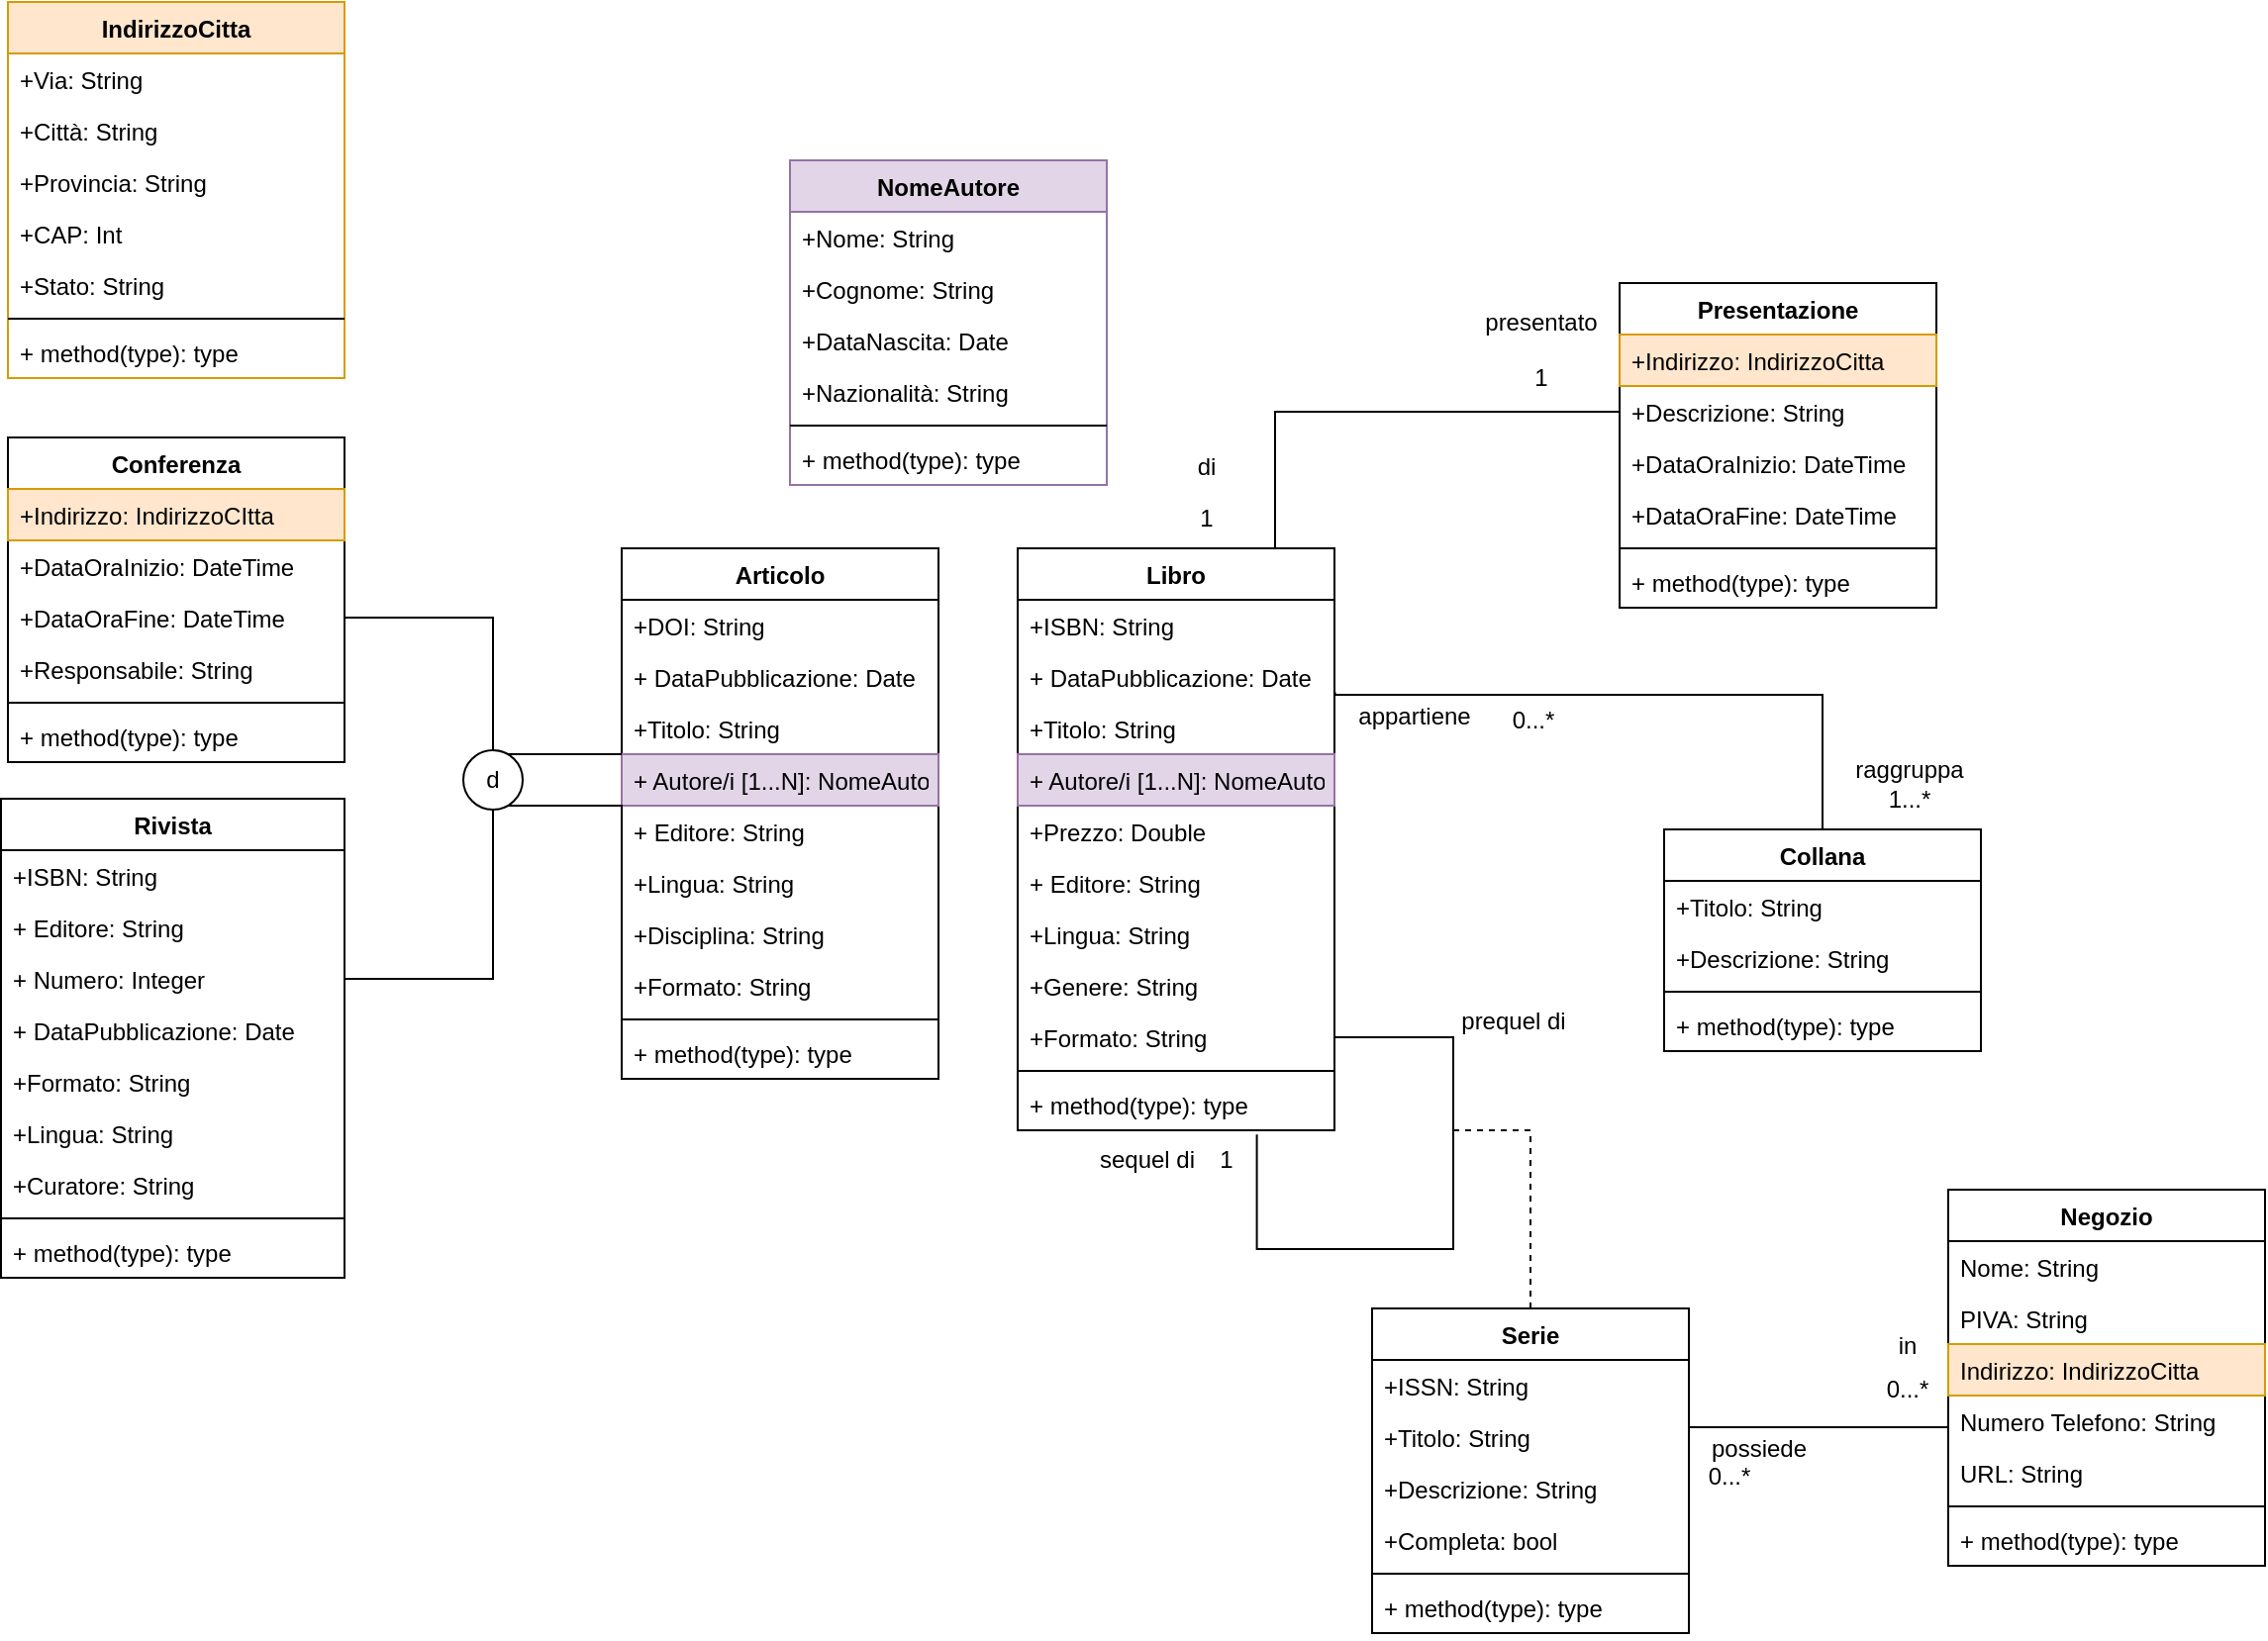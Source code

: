 <mxfile version="20.6.0" type="device"><diagram id="C5RBs43oDa-KdzZeNtuy" name="Page-1"><mxGraphModel dx="1329" dy="720" grid="1" gridSize="10" guides="1" tooltips="1" connect="1" arrows="1" fold="1" page="1" pageScale="1" pageWidth="1169" pageHeight="827" math="0" shadow="0"><root><mxCell id="WIyWlLk6GJQsqaUBKTNV-0"/><mxCell id="WIyWlLk6GJQsqaUBKTNV-1" parent="WIyWlLk6GJQsqaUBKTNV-0"/><mxCell id="WcR5-kNmrimtZlQQS8Ja-27" style="edgeStyle=orthogonalEdgeStyle;rounded=0;orthogonalLoop=1;jettySize=auto;html=1;entryX=0;entryY=0.5;entryDx=0;entryDy=0;endArrow=none;endFill=0;" edge="1" parent="WIyWlLk6GJQsqaUBKTNV-1" source="GNmW5u2Wgy6N8lQyYWQ4-25" target="WcR5-kNmrimtZlQQS8Ja-22"><mxGeometry relative="1" as="geometry"><Array as="points"><mxPoint x="670" y="227"/></Array></mxGeometry></mxCell><mxCell id="GNmW5u2Wgy6N8lQyYWQ4-25" value="Libro" style="swimlane;fontStyle=1;align=center;verticalAlign=top;childLayout=stackLayout;horizontal=1;startSize=26;horizontalStack=0;resizeParent=1;resizeParentMax=0;resizeLast=0;collapsible=1;marginBottom=0;" parent="WIyWlLk6GJQsqaUBKTNV-1" vertex="1"><mxGeometry x="540" y="296" width="160" height="294" as="geometry"/></mxCell><mxCell id="WcR5-kNmrimtZlQQS8Ja-0" value="+ISBN: String" style="text;strokeColor=none;fillColor=none;align=left;verticalAlign=top;spacingLeft=4;spacingRight=4;overflow=hidden;rotatable=0;points=[[0,0.5],[1,0.5]];portConstraint=eastwest;fontColor=#000000;" vertex="1" parent="GNmW5u2Wgy6N8lQyYWQ4-25"><mxGeometry y="26" width="160" height="26" as="geometry"/></mxCell><mxCell id="WcR5-kNmrimtZlQQS8Ja-7" value="+ DataPubblicazione: Date" style="text;strokeColor=none;fillColor=none;align=left;verticalAlign=top;spacingLeft=4;spacingRight=4;overflow=hidden;rotatable=0;points=[[0,0.5],[1,0.5]];portConstraint=eastwest;" vertex="1" parent="GNmW5u2Wgy6N8lQyYWQ4-25"><mxGeometry y="52" width="160" height="26" as="geometry"/></mxCell><mxCell id="Ptbv4ZjMbwBHRrgFJCBN-5" value="+Titolo: String" style="text;strokeColor=none;fillColor=none;align=left;verticalAlign=top;spacingLeft=4;spacingRight=4;overflow=hidden;rotatable=0;points=[[0,0.5],[1,0.5]];portConstraint=eastwest;fontColor=#000000;" parent="GNmW5u2Wgy6N8lQyYWQ4-25" vertex="1"><mxGeometry y="78" width="160" height="26" as="geometry"/></mxCell><mxCell id="GNmW5u2Wgy6N8lQyYWQ4-7" value="+ Autore/i [1...N]: NomeAutore" style="text;strokeColor=#9673a6;fillColor=#e1d5e7;align=left;verticalAlign=top;spacingLeft=4;spacingRight=4;overflow=hidden;rotatable=0;points=[[0,0.5],[1,0.5]];portConstraint=eastwest;" parent="GNmW5u2Wgy6N8lQyYWQ4-25" vertex="1"><mxGeometry y="104" width="160" height="26" as="geometry"/></mxCell><mxCell id="GNmW5u2Wgy6N8lQyYWQ4-33" value="+Prezzo: Double" style="text;strokeColor=none;fillColor=none;align=left;verticalAlign=top;spacingLeft=4;spacingRight=4;overflow=hidden;rotatable=0;points=[[0,0.5],[1,0.5]];portConstraint=eastwest;fontColor=#000000;" parent="GNmW5u2Wgy6N8lQyYWQ4-25" vertex="1"><mxGeometry y="130" width="160" height="26" as="geometry"/></mxCell><mxCell id="GNmW5u2Wgy6N8lQyYWQ4-8" value="+ Editore: String" style="text;strokeColor=none;fillColor=none;align=left;verticalAlign=top;spacingLeft=4;spacingRight=4;overflow=hidden;rotatable=0;points=[[0,0.5],[1,0.5]];portConstraint=eastwest;" parent="GNmW5u2Wgy6N8lQyYWQ4-25" vertex="1"><mxGeometry y="156" width="160" height="26" as="geometry"/></mxCell><mxCell id="pKesxUHfwZowB-keRL7c-0" value="+Lingua: String" style="text;align=left;verticalAlign=top;spacingLeft=4;spacingRight=4;overflow=hidden;rotatable=0;points=[[0,0.5],[1,0.5]];portConstraint=eastwest;" parent="GNmW5u2Wgy6N8lQyYWQ4-25" vertex="1"><mxGeometry y="182" width="160" height="26" as="geometry"/></mxCell><mxCell id="-DGc6v_UdzE8PLedglcd-32" value="+Genere: String" style="text;align=left;verticalAlign=top;spacingLeft=4;spacingRight=4;overflow=hidden;rotatable=0;points=[[0,0.5],[1,0.5]];portConstraint=eastwest;" parent="GNmW5u2Wgy6N8lQyYWQ4-25" vertex="1"><mxGeometry y="208" width="160" height="26" as="geometry"/></mxCell><mxCell id="pKesxUHfwZowB-keRL7c-44" value="+Formato: String" style="text;align=left;verticalAlign=top;spacingLeft=4;spacingRight=4;overflow=hidden;rotatable=0;points=[[0,0.5],[1,0.5]];portConstraint=eastwest;" parent="GNmW5u2Wgy6N8lQyYWQ4-25" vertex="1"><mxGeometry y="234" width="160" height="26" as="geometry"/></mxCell><mxCell id="GNmW5u2Wgy6N8lQyYWQ4-27" value="" style="line;strokeWidth=1;fillColor=none;align=left;verticalAlign=middle;spacingTop=-1;spacingLeft=3;spacingRight=3;rotatable=0;labelPosition=right;points=[];portConstraint=eastwest;strokeColor=inherit;" parent="GNmW5u2Wgy6N8lQyYWQ4-25" vertex="1"><mxGeometry y="260" width="160" height="8" as="geometry"/></mxCell><mxCell id="GNmW5u2Wgy6N8lQyYWQ4-28" value="+ method(type): type" style="text;strokeColor=none;fillColor=none;align=left;verticalAlign=top;spacingLeft=4;spacingRight=4;overflow=hidden;rotatable=0;points=[[0,0.5],[1,0.5]];portConstraint=eastwest;" parent="GNmW5u2Wgy6N8lQyYWQ4-25" vertex="1"><mxGeometry y="268" width="160" height="26" as="geometry"/></mxCell><mxCell id="WcR5-kNmrimtZlQQS8Ja-18" style="edgeStyle=orthogonalEdgeStyle;rounded=0;orthogonalLoop=1;jettySize=auto;html=1;endArrow=none;endFill=0;entryX=0.755;entryY=1.082;entryDx=0;entryDy=0;entryPerimeter=0;" edge="1" parent="GNmW5u2Wgy6N8lQyYWQ4-25" source="pKesxUHfwZowB-keRL7c-44" target="GNmW5u2Wgy6N8lQyYWQ4-28"><mxGeometry relative="1" as="geometry"><mxPoint x="180" y="354" as="targetPoint"/><Array as="points"><mxPoint x="220" y="247"/><mxPoint x="220" y="354"/><mxPoint x="121" y="354"/></Array></mxGeometry></mxCell><mxCell id="GNmW5u2Wgy6N8lQyYWQ4-29" value="Articolo" style="swimlane;fontStyle=1;align=center;verticalAlign=top;childLayout=stackLayout;horizontal=1;startSize=26;horizontalStack=0;resizeParent=1;resizeParentMax=0;resizeLast=0;collapsible=1;marginBottom=0;" parent="WIyWlLk6GJQsqaUBKTNV-1" vertex="1"><mxGeometry x="340" y="296" width="160" height="268" as="geometry"/></mxCell><mxCell id="GNmW5u2Wgy6N8lQyYWQ4-4" value="+DOI: String" style="text;strokeColor=none;fillColor=none;align=left;verticalAlign=top;spacingLeft=4;spacingRight=4;overflow=hidden;rotatable=0;points=[[0,0.5],[1,0.5]];portConstraint=eastwest;" parent="GNmW5u2Wgy6N8lQyYWQ4-29" vertex="1"><mxGeometry y="26" width="160" height="26" as="geometry"/></mxCell><mxCell id="Ptbv4ZjMbwBHRrgFJCBN-8" value="+ DataPubblicazione: Date" style="text;strokeColor=none;fillColor=none;align=left;verticalAlign=top;spacingLeft=4;spacingRight=4;overflow=hidden;rotatable=0;points=[[0,0.5],[1,0.5]];portConstraint=eastwest;" parent="GNmW5u2Wgy6N8lQyYWQ4-29" vertex="1"><mxGeometry y="52" width="160" height="26" as="geometry"/></mxCell><mxCell id="Ptbv4ZjMbwBHRrgFJCBN-6" value="+Titolo: String" style="text;strokeColor=none;fillColor=none;align=left;verticalAlign=top;spacingLeft=4;spacingRight=4;overflow=hidden;rotatable=0;points=[[0,0.5],[1,0.5]];portConstraint=eastwest;fontColor=#000000;" parent="GNmW5u2Wgy6N8lQyYWQ4-29" vertex="1"><mxGeometry y="78" width="160" height="26" as="geometry"/></mxCell><mxCell id="WcR5-kNmrimtZlQQS8Ja-2" value="+ Autore/i [1...N]: NomeAutore" style="text;strokeColor=#9673a6;fillColor=#e1d5e7;align=left;verticalAlign=top;spacingLeft=4;spacingRight=4;overflow=hidden;rotatable=0;points=[[0,0.5],[1,0.5]];portConstraint=eastwest;" vertex="1" parent="GNmW5u2Wgy6N8lQyYWQ4-29"><mxGeometry y="104" width="160" height="26" as="geometry"/></mxCell><mxCell id="WcR5-kNmrimtZlQQS8Ja-3" value="+ Editore: String" style="text;strokeColor=none;fillColor=none;align=left;verticalAlign=top;spacingLeft=4;spacingRight=4;overflow=hidden;rotatable=0;points=[[0,0.5],[1,0.5]];portConstraint=eastwest;" vertex="1" parent="GNmW5u2Wgy6N8lQyYWQ4-29"><mxGeometry y="130" width="160" height="26" as="geometry"/></mxCell><mxCell id="WcR5-kNmrimtZlQQS8Ja-4" value="+Lingua: String" style="text;align=left;verticalAlign=top;spacingLeft=4;spacingRight=4;overflow=hidden;rotatable=0;points=[[0,0.5],[1,0.5]];portConstraint=eastwest;" vertex="1" parent="GNmW5u2Wgy6N8lQyYWQ4-29"><mxGeometry y="156" width="160" height="26" as="geometry"/></mxCell><mxCell id="GNmW5u2Wgy6N8lQyYWQ4-32" value="+Disciplina: String" style="text;strokeColor=none;fillColor=none;align=left;verticalAlign=top;spacingLeft=4;spacingRight=4;overflow=hidden;rotatable=0;points=[[0,0.5],[1,0.5]];portConstraint=eastwest;" parent="GNmW5u2Wgy6N8lQyYWQ4-29" vertex="1"><mxGeometry y="182" width="160" height="26" as="geometry"/></mxCell><mxCell id="WcR5-kNmrimtZlQQS8Ja-6" value="+Formato: String" style="text;align=left;verticalAlign=top;spacingLeft=4;spacingRight=4;overflow=hidden;rotatable=0;points=[[0,0.5],[1,0.5]];portConstraint=eastwest;" vertex="1" parent="GNmW5u2Wgy6N8lQyYWQ4-29"><mxGeometry y="208" width="160" height="26" as="geometry"/></mxCell><mxCell id="GNmW5u2Wgy6N8lQyYWQ4-31" value="" style="line;strokeWidth=1;fillColor=none;align=left;verticalAlign=middle;spacingTop=-1;spacingLeft=3;spacingRight=3;rotatable=0;labelPosition=right;points=[];portConstraint=eastwest;strokeColor=inherit;" parent="GNmW5u2Wgy6N8lQyYWQ4-29" vertex="1"><mxGeometry y="234" width="160" height="8" as="geometry"/></mxCell><mxCell id="IbKNKW6FfTXGyC9et3PT-154" value="+ method(type): type" style="text;strokeColor=none;fillColor=none;align=left;verticalAlign=top;spacingLeft=4;spacingRight=4;overflow=hidden;rotatable=0;points=[[0,0.5],[1,0.5]];portConstraint=eastwest;fontSize=12;" parent="GNmW5u2Wgy6N8lQyYWQ4-29" vertex="1"><mxGeometry y="242" width="160" height="26" as="geometry"/></mxCell><mxCell id="GNmW5u2Wgy6N8lQyYWQ4-67" value="Conferenza" style="swimlane;fontStyle=1;align=center;verticalAlign=top;childLayout=stackLayout;horizontal=1;startSize=26;horizontalStack=0;resizeParent=1;resizeParentMax=0;resizeLast=0;collapsible=1;marginBottom=0;fontSize=12;fontColor=#000000;" parent="WIyWlLk6GJQsqaUBKTNV-1" vertex="1"><mxGeometry x="30" y="240" width="170" height="164" as="geometry"/></mxCell><mxCell id="GNmW5u2Wgy6N8lQyYWQ4-68" value="+Indirizzo: IndirizzoCItta" style="text;strokeColor=#d79b00;fillColor=#ffe6cc;align=left;verticalAlign=top;spacingLeft=4;spacingRight=4;overflow=hidden;rotatable=0;points=[[0,0.5],[1,0.5]];portConstraint=eastwest;fontSize=12;" parent="GNmW5u2Wgy6N8lQyYWQ4-67" vertex="1"><mxGeometry y="26" width="170" height="26" as="geometry"/></mxCell><mxCell id="GNmW5u2Wgy6N8lQyYWQ4-72" value="+DataOraInizio: DateTime" style="text;strokeColor=none;fillColor=none;align=left;verticalAlign=top;spacingLeft=4;spacingRight=4;overflow=hidden;rotatable=0;points=[[0,0.5],[1,0.5]];portConstraint=eastwest;fontSize=12;fontColor=#000000;" parent="GNmW5u2Wgy6N8lQyYWQ4-67" vertex="1"><mxGeometry y="52" width="170" height="26" as="geometry"/></mxCell><mxCell id="pKesxUHfwZowB-keRL7c-11" value="+DataOraFine: DateTime" style="text;strokeColor=none;fillColor=none;align=left;verticalAlign=top;spacingLeft=4;spacingRight=4;overflow=hidden;rotatable=0;points=[[0,0.5],[1,0.5]];portConstraint=eastwest;fontSize=12;fontColor=#000000;" parent="GNmW5u2Wgy6N8lQyYWQ4-67" vertex="1"><mxGeometry y="78" width="170" height="26" as="geometry"/></mxCell><mxCell id="WcR5-kNmrimtZlQQS8Ja-11" value="+Responsabile: String" style="text;align=left;verticalAlign=top;spacingLeft=4;spacingRight=4;overflow=hidden;rotatable=0;points=[[0,0.5],[1,0.5]];portConstraint=eastwest;" vertex="1" parent="GNmW5u2Wgy6N8lQyYWQ4-67"><mxGeometry y="104" width="170" height="26" as="geometry"/></mxCell><mxCell id="GNmW5u2Wgy6N8lQyYWQ4-69" value="" style="line;strokeWidth=1;fillColor=none;align=left;verticalAlign=middle;spacingTop=-1;spacingLeft=3;spacingRight=3;rotatable=0;labelPosition=right;points=[];portConstraint=eastwest;strokeColor=inherit;fontSize=12;fontColor=#000000;" parent="GNmW5u2Wgy6N8lQyYWQ4-67" vertex="1"><mxGeometry y="130" width="170" height="8" as="geometry"/></mxCell><mxCell id="GNmW5u2Wgy6N8lQyYWQ4-70" value="+ method(type): type" style="text;strokeColor=none;fillColor=none;align=left;verticalAlign=top;spacingLeft=4;spacingRight=4;overflow=hidden;rotatable=0;points=[[0,0.5],[1,0.5]];portConstraint=eastwest;fontSize=12;fontColor=#000000;" parent="GNmW5u2Wgy6N8lQyYWQ4-67" vertex="1"><mxGeometry y="138" width="170" height="26" as="geometry"/></mxCell><mxCell id="-DGc6v_UdzE8PLedglcd-1" value="Negozio" style="swimlane;fontStyle=1;align=center;verticalAlign=top;childLayout=stackLayout;horizontal=1;startSize=26;horizontalStack=0;resizeParent=1;resizeParentMax=0;resizeLast=0;collapsible=1;marginBottom=0;fontColor=#000000;" parent="WIyWlLk6GJQsqaUBKTNV-1" vertex="1"><mxGeometry x="1010" y="620" width="160" height="190" as="geometry"/></mxCell><mxCell id="-DGc6v_UdzE8PLedglcd-5" value="Nome: String" style="text;strokeColor=none;fillColor=none;align=left;verticalAlign=top;spacingLeft=4;spacingRight=4;overflow=hidden;rotatable=0;points=[[0,0.5],[1,0.5]];portConstraint=eastwest;fontColor=#000000;" parent="-DGc6v_UdzE8PLedglcd-1" vertex="1"><mxGeometry y="26" width="160" height="26" as="geometry"/></mxCell><mxCell id="-DGc6v_UdzE8PLedglcd-2" value="PIVA: String" style="text;strokeColor=none;fillColor=none;align=left;verticalAlign=top;spacingLeft=4;spacingRight=4;overflow=hidden;rotatable=0;points=[[0,0.5],[1,0.5]];portConstraint=eastwest;fontColor=#000000;" parent="-DGc6v_UdzE8PLedglcd-1" vertex="1"><mxGeometry y="52" width="160" height="26" as="geometry"/></mxCell><mxCell id="-DGc6v_UdzE8PLedglcd-17" value="Indirizzo: IndirizzoCitta" style="text;strokeColor=#d79b00;fillColor=#ffe6cc;align=left;verticalAlign=top;spacingLeft=4;spacingRight=4;overflow=hidden;rotatable=0;points=[[0,0.5],[1,0.5]];portConstraint=eastwest;" parent="-DGc6v_UdzE8PLedglcd-1" vertex="1"><mxGeometry y="78" width="160" height="26" as="geometry"/></mxCell><mxCell id="-DGc6v_UdzE8PLedglcd-6" value="Numero Telefono: String" style="text;strokeColor=none;fillColor=none;align=left;verticalAlign=top;spacingLeft=4;spacingRight=4;overflow=hidden;rotatable=0;points=[[0,0.5],[1,0.5]];portConstraint=eastwest;fontColor=#000000;" parent="-DGc6v_UdzE8PLedglcd-1" vertex="1"><mxGeometry y="104" width="160" height="26" as="geometry"/></mxCell><mxCell id="IbKNKW6FfTXGyC9et3PT-151" value="URL: String" style="text;align=left;verticalAlign=top;spacingLeft=4;spacingRight=4;overflow=hidden;rotatable=0;points=[[0,0.5],[1,0.5]];portConstraint=eastwest;" parent="-DGc6v_UdzE8PLedglcd-1" vertex="1"><mxGeometry y="130" width="160" height="26" as="geometry"/></mxCell><mxCell id="-DGc6v_UdzE8PLedglcd-3" value="" style="line;strokeWidth=1;fillColor=none;align=left;verticalAlign=middle;spacingTop=-1;spacingLeft=3;spacingRight=3;rotatable=0;labelPosition=right;points=[];portConstraint=eastwest;fontColor=#000000;" parent="-DGc6v_UdzE8PLedglcd-1" vertex="1"><mxGeometry y="156" width="160" height="8" as="geometry"/></mxCell><mxCell id="-DGc6v_UdzE8PLedglcd-4" value="+ method(type): type" style="text;strokeColor=none;fillColor=none;align=left;verticalAlign=top;spacingLeft=4;spacingRight=4;overflow=hidden;rotatable=0;points=[[0,0.5],[1,0.5]];portConstraint=eastwest;fontColor=#000000;" parent="-DGc6v_UdzE8PLedglcd-1" vertex="1"><mxGeometry y="164" width="160" height="26" as="geometry"/></mxCell><mxCell id="IbKNKW6FfTXGyC9et3PT-0" value="NomeAutore" style="swimlane;fontStyle=1;align=center;verticalAlign=top;childLayout=stackLayout;horizontal=1;startSize=26;horizontalStack=0;resizeParent=1;resizeParentMax=0;resizeLast=0;collapsible=1;marginBottom=0;fontSize=12;fillColor=#e1d5e7;strokeColor=#9673a6;" parent="WIyWlLk6GJQsqaUBKTNV-1" vertex="1"><mxGeometry x="425" y="100" width="160" height="164" as="geometry"><mxRectangle x="690" y="110" width="110" height="30" as="alternateBounds"/></mxGeometry></mxCell><mxCell id="IbKNKW6FfTXGyC9et3PT-1" value="+Nome: String" style="text;align=left;verticalAlign=top;spacingLeft=4;spacingRight=4;overflow=hidden;rotatable=0;points=[[0,0.5],[1,0.5]];portConstraint=eastwest;fontSize=12;" parent="IbKNKW6FfTXGyC9et3PT-0" vertex="1"><mxGeometry y="26" width="160" height="26" as="geometry"/></mxCell><mxCell id="IbKNKW6FfTXGyC9et3PT-5" value="+Cognome: String" style="text;align=left;verticalAlign=top;spacingLeft=4;spacingRight=4;overflow=hidden;rotatable=0;points=[[0,0.5],[1,0.5]];portConstraint=eastwest;fontSize=12;" parent="IbKNKW6FfTXGyC9et3PT-0" vertex="1"><mxGeometry y="52" width="160" height="26" as="geometry"/></mxCell><mxCell id="IbKNKW6FfTXGyC9et3PT-8" value="+DataNascita: Date" style="text;align=left;verticalAlign=top;spacingLeft=4;spacingRight=4;overflow=hidden;rotatable=0;points=[[0,0.5],[1,0.5]];portConstraint=eastwest;fontSize=12;" parent="IbKNKW6FfTXGyC9et3PT-0" vertex="1"><mxGeometry y="78" width="160" height="26" as="geometry"/></mxCell><mxCell id="IbKNKW6FfTXGyC9et3PT-7" value="+Nazionalità: String" style="text;align=left;verticalAlign=top;spacingLeft=4;spacingRight=4;overflow=hidden;rotatable=0;points=[[0,0.5],[1,0.5]];portConstraint=eastwest;fontSize=12;" parent="IbKNKW6FfTXGyC9et3PT-0" vertex="1"><mxGeometry y="104" width="160" height="26" as="geometry"/></mxCell><mxCell id="IbKNKW6FfTXGyC9et3PT-2" value="" style="line;strokeWidth=1;align=left;verticalAlign=middle;spacingTop=-1;spacingLeft=3;spacingRight=3;rotatable=0;labelPosition=right;points=[];portConstraint=eastwest;fontSize=12;" parent="IbKNKW6FfTXGyC9et3PT-0" vertex="1"><mxGeometry y="130" width="160" height="8" as="geometry"/></mxCell><mxCell id="IbKNKW6FfTXGyC9et3PT-3" value="+ method(type): type" style="text;align=left;verticalAlign=top;spacingLeft=4;spacingRight=4;overflow=hidden;rotatable=0;points=[[0,0.5],[1,0.5]];portConstraint=eastwest;fontSize=12;" parent="IbKNKW6FfTXGyC9et3PT-0" vertex="1"><mxGeometry y="138" width="160" height="26" as="geometry"/></mxCell><mxCell id="pKesxUHfwZowB-keRL7c-32" style="edgeStyle=orthogonalEdgeStyle;rounded=0;orthogonalLoop=1;jettySize=auto;html=1;endArrow=none;endFill=0;entryX=1.002;entryY=0.798;entryDx=0;entryDy=0;entryPerimeter=0;" parent="WIyWlLk6GJQsqaUBKTNV-1" source="IbKNKW6FfTXGyC9et3PT-116" edge="1" target="WcR5-kNmrimtZlQQS8Ja-7"><mxGeometry relative="1" as="geometry"><mxPoint x="760" y="360" as="targetPoint"/><Array as="points"><mxPoint x="947" y="370"/><mxPoint x="700" y="370"/></Array></mxGeometry></mxCell><mxCell id="Ptbv4ZjMbwBHRrgFJCBN-15" style="edgeStyle=orthogonalEdgeStyle;rounded=0;orthogonalLoop=1;jettySize=auto;html=1;endArrow=none;endFill=0;" parent="WIyWlLk6GJQsqaUBKTNV-1" edge="1" target="-DGc6v_UdzE8PLedglcd-6"><mxGeometry relative="1" as="geometry"><mxPoint x="879" y="740" as="sourcePoint"/><mxPoint x="1109.02" y="730" as="targetPoint"/><Array as="points"><mxPoint x="980" y="740"/><mxPoint x="980" y="740"/></Array></mxGeometry></mxCell><mxCell id="IbKNKW6FfTXGyC9et3PT-116" value="Collana" style="swimlane;fontStyle=1;align=center;verticalAlign=top;childLayout=stackLayout;horizontal=1;startSize=26;horizontalStack=0;resizeParent=1;resizeParentMax=0;resizeLast=0;collapsible=1;marginBottom=0;fontSize=12;" parent="WIyWlLk6GJQsqaUBKTNV-1" vertex="1"><mxGeometry x="866.5" y="438" width="160" height="112" as="geometry"/></mxCell><mxCell id="IbKNKW6FfTXGyC9et3PT-117" value="+Titolo: String" style="text;align=left;verticalAlign=top;spacingLeft=4;spacingRight=4;overflow=hidden;rotatable=0;points=[[0,0.5],[1,0.5]];portConstraint=eastwest;fontSize=12;" parent="IbKNKW6FfTXGyC9et3PT-116" vertex="1"><mxGeometry y="26" width="160" height="26" as="geometry"/></mxCell><mxCell id="Ptbv4ZjMbwBHRrgFJCBN-20" value="+Descrizione: String" style="text;align=left;verticalAlign=top;spacingLeft=4;spacingRight=4;overflow=hidden;rotatable=0;points=[[0,0.5],[1,0.5]];portConstraint=eastwest;fontSize=12;" parent="IbKNKW6FfTXGyC9et3PT-116" vertex="1"><mxGeometry y="52" width="160" height="26" as="geometry"/></mxCell><mxCell id="IbKNKW6FfTXGyC9et3PT-118" value="" style="line;strokeWidth=1;align=left;verticalAlign=middle;spacingTop=-1;spacingLeft=3;spacingRight=3;rotatable=0;labelPosition=right;points=[];portConstraint=eastwest;fontSize=12;" parent="IbKNKW6FfTXGyC9et3PT-116" vertex="1"><mxGeometry y="78" width="160" height="8" as="geometry"/></mxCell><mxCell id="IbKNKW6FfTXGyC9et3PT-119" value="+ method(type): type" style="text;align=left;verticalAlign=top;spacingLeft=4;spacingRight=4;overflow=hidden;rotatable=0;points=[[0,0.5],[1,0.5]];portConstraint=eastwest;fontSize=12;" parent="IbKNKW6FfTXGyC9et3PT-116" vertex="1"><mxGeometry y="86" width="160" height="26" as="geometry"/></mxCell><mxCell id="pKesxUHfwZowB-keRL7c-2" value="IndirizzoCitta" style="swimlane;fontStyle=1;align=center;verticalAlign=top;childLayout=stackLayout;horizontal=1;startSize=26;horizontalStack=0;resizeParent=1;resizeParentMax=0;resizeLast=0;collapsible=1;marginBottom=0;fontSize=12;fillColor=#ffe6cc;strokeColor=#d79b00;" parent="WIyWlLk6GJQsqaUBKTNV-1" vertex="1"><mxGeometry x="30" y="20" width="170" height="190" as="geometry"><mxRectangle x="690" y="110" width="110" height="30" as="alternateBounds"/></mxGeometry></mxCell><mxCell id="pKesxUHfwZowB-keRL7c-3" value="+Via: String" style="text;align=left;verticalAlign=top;spacingLeft=4;spacingRight=4;overflow=hidden;rotatable=0;points=[[0,0.5],[1,0.5]];portConstraint=eastwest;fontSize=12;" parent="pKesxUHfwZowB-keRL7c-2" vertex="1"><mxGeometry y="26" width="170" height="26" as="geometry"/></mxCell><mxCell id="pKesxUHfwZowB-keRL7c-4" value="+Città: String" style="text;align=left;verticalAlign=top;spacingLeft=4;spacingRight=4;overflow=hidden;rotatable=0;points=[[0,0.5],[1,0.5]];portConstraint=eastwest;fontSize=12;" parent="pKesxUHfwZowB-keRL7c-2" vertex="1"><mxGeometry y="52" width="170" height="26" as="geometry"/></mxCell><mxCell id="pKesxUHfwZowB-keRL7c-9" value="+Provincia: String" style="text;align=left;verticalAlign=top;spacingLeft=4;spacingRight=4;overflow=hidden;rotatable=0;points=[[0,0.5],[1,0.5]];portConstraint=eastwest;fontSize=12;" parent="pKesxUHfwZowB-keRL7c-2" vertex="1"><mxGeometry y="78" width="170" height="26" as="geometry"/></mxCell><mxCell id="pKesxUHfwZowB-keRL7c-5" value="+CAP: Int" style="text;align=left;verticalAlign=top;spacingLeft=4;spacingRight=4;overflow=hidden;rotatable=0;points=[[0,0.5],[1,0.5]];portConstraint=eastwest;fontSize=12;" parent="pKesxUHfwZowB-keRL7c-2" vertex="1"><mxGeometry y="104" width="170" height="26" as="geometry"/></mxCell><mxCell id="pKesxUHfwZowB-keRL7c-6" value="+Stato: String" style="text;align=left;verticalAlign=top;spacingLeft=4;spacingRight=4;overflow=hidden;rotatable=0;points=[[0,0.5],[1,0.5]];portConstraint=eastwest;fontSize=12;" parent="pKesxUHfwZowB-keRL7c-2" vertex="1"><mxGeometry y="130" width="170" height="26" as="geometry"/></mxCell><mxCell id="pKesxUHfwZowB-keRL7c-7" value="" style="line;strokeWidth=1;align=left;verticalAlign=middle;spacingTop=-1;spacingLeft=3;spacingRight=3;rotatable=0;labelPosition=right;points=[];portConstraint=eastwest;fontSize=12;" parent="pKesxUHfwZowB-keRL7c-2" vertex="1"><mxGeometry y="156" width="170" height="8" as="geometry"/></mxCell><mxCell id="pKesxUHfwZowB-keRL7c-8" value="+ method(type): type" style="text;align=left;verticalAlign=top;spacingLeft=4;spacingRight=4;overflow=hidden;rotatable=0;points=[[0,0.5],[1,0.5]];portConstraint=eastwest;fontSize=12;" parent="pKesxUHfwZowB-keRL7c-2" vertex="1"><mxGeometry y="164" width="170" height="26" as="geometry"/></mxCell><mxCell id="pKesxUHfwZowB-keRL7c-22" value="sequel di" style="text;html=1;align=center;verticalAlign=middle;resizable=0;points=[];autosize=1;strokeColor=none;fillColor=none;" parent="WIyWlLk6GJQsqaUBKTNV-1" vertex="1"><mxGeometry x="570" y="590" width="70" height="30" as="geometry"/></mxCell><mxCell id="pKesxUHfwZowB-keRL7c-23" value="1" style="text;html=1;align=center;verticalAlign=middle;resizable=0;points=[];autosize=1;strokeColor=none;fillColor=none;" parent="WIyWlLk6GJQsqaUBKTNV-1" vertex="1"><mxGeometry x="630" y="590" width="30" height="30" as="geometry"/></mxCell><mxCell id="pKesxUHfwZowB-keRL7c-24" value="prequel di" style="text;html=1;align=center;verticalAlign=middle;resizable=0;points=[];autosize=1;strokeColor=none;fillColor=none;" parent="WIyWlLk6GJQsqaUBKTNV-1" vertex="1"><mxGeometry x="750" y="520" width="80" height="30" as="geometry"/></mxCell><mxCell id="Ptbv4ZjMbwBHRrgFJCBN-1" value="Rivista" style="swimlane;fontStyle=1;align=center;verticalAlign=top;childLayout=stackLayout;horizontal=1;startSize=26;horizontalStack=0;resizeParent=1;resizeParentMax=0;resizeLast=0;collapsible=1;marginBottom=0;" parent="WIyWlLk6GJQsqaUBKTNV-1" vertex="1"><mxGeometry x="26.5" y="422.5" width="173.5" height="242" as="geometry"/></mxCell><mxCell id="Ptbv4ZjMbwBHRrgFJCBN-21" value="+ISBN: String" style="text;strokeColor=none;fillColor=none;align=left;verticalAlign=top;spacingLeft=4;spacingRight=4;overflow=hidden;rotatable=0;points=[[0,0.5],[1,0.5]];portConstraint=eastwest;" parent="Ptbv4ZjMbwBHRrgFJCBN-1" vertex="1"><mxGeometry y="26" width="173.5" height="26" as="geometry"/></mxCell><mxCell id="Ptbv4ZjMbwBHRrgFJCBN-10" value="+ Editore: String" style="text;strokeColor=none;fillColor=none;align=left;verticalAlign=top;spacingLeft=4;spacingRight=4;overflow=hidden;rotatable=0;points=[[0,0.5],[1,0.5]];portConstraint=eastwest;" parent="Ptbv4ZjMbwBHRrgFJCBN-1" vertex="1"><mxGeometry y="52" width="173.5" height="26" as="geometry"/></mxCell><mxCell id="WcR5-kNmrimtZlQQS8Ja-8" value="+ Numero: Integer" style="text;strokeColor=none;fillColor=none;align=left;verticalAlign=top;spacingLeft=4;spacingRight=4;overflow=hidden;rotatable=0;points=[[0,0.5],[1,0.5]];portConstraint=eastwest;" vertex="1" parent="Ptbv4ZjMbwBHRrgFJCBN-1"><mxGeometry y="78" width="173.5" height="26" as="geometry"/></mxCell><mxCell id="WcR5-kNmrimtZlQQS8Ja-9" value="+ DataPubblicazione: Date" style="text;strokeColor=none;fillColor=none;align=left;verticalAlign=top;spacingLeft=4;spacingRight=4;overflow=hidden;rotatable=0;points=[[0,0.5],[1,0.5]];portConstraint=eastwest;" vertex="1" parent="Ptbv4ZjMbwBHRrgFJCBN-1"><mxGeometry y="104" width="173.5" height="26" as="geometry"/></mxCell><mxCell id="Ptbv4ZjMbwBHRrgFJCBN-12" value="+Formato: String" style="text;align=left;verticalAlign=top;spacingLeft=4;spacingRight=4;overflow=hidden;rotatable=0;points=[[0,0.5],[1,0.5]];portConstraint=eastwest;" parent="Ptbv4ZjMbwBHRrgFJCBN-1" vertex="1"><mxGeometry y="130" width="173.5" height="26" as="geometry"/></mxCell><mxCell id="Ptbv4ZjMbwBHRrgFJCBN-11" value="+Lingua: String" style="text;align=left;verticalAlign=top;spacingLeft=4;spacingRight=4;overflow=hidden;rotatable=0;points=[[0,0.5],[1,0.5]];portConstraint=eastwest;" parent="Ptbv4ZjMbwBHRrgFJCBN-1" vertex="1"><mxGeometry y="156" width="173.5" height="26" as="geometry"/></mxCell><mxCell id="WcR5-kNmrimtZlQQS8Ja-10" value="+Curatore: String" style="text;align=left;verticalAlign=top;spacingLeft=4;spacingRight=4;overflow=hidden;rotatable=0;points=[[0,0.5],[1,0.5]];portConstraint=eastwest;" vertex="1" parent="Ptbv4ZjMbwBHRrgFJCBN-1"><mxGeometry y="182" width="173.5" height="26" as="geometry"/></mxCell><mxCell id="Ptbv4ZjMbwBHRrgFJCBN-3" value="" style="line;strokeWidth=1;fillColor=none;align=left;verticalAlign=middle;spacingTop=-1;spacingLeft=3;spacingRight=3;rotatable=0;labelPosition=right;points=[];portConstraint=eastwest;strokeColor=inherit;" parent="Ptbv4ZjMbwBHRrgFJCBN-1" vertex="1"><mxGeometry y="208" width="173.5" height="8" as="geometry"/></mxCell><mxCell id="Ptbv4ZjMbwBHRrgFJCBN-4" value="+ method(type): type" style="text;strokeColor=none;fillColor=none;align=left;verticalAlign=top;spacingLeft=4;spacingRight=4;overflow=hidden;rotatable=0;points=[[0,0.5],[1,0.5]];portConstraint=eastwest;fontSize=12;" parent="Ptbv4ZjMbwBHRrgFJCBN-1" vertex="1"><mxGeometry y="216" width="173.5" height="26" as="geometry"/></mxCell><mxCell id="Ptbv4ZjMbwBHRrgFJCBN-16" value="0...*" style="text;html=1;align=center;verticalAlign=middle;resizable=0;points=[];autosize=1;strokeColor=none;fillColor=none;" parent="WIyWlLk6GJQsqaUBKTNV-1" vertex="1"><mxGeometry x="879" y="750" width="40" height="30" as="geometry"/></mxCell><mxCell id="Ptbv4ZjMbwBHRrgFJCBN-17" value="possiede" style="text;html=1;align=center;verticalAlign=middle;resizable=0;points=[];autosize=1;strokeColor=none;fillColor=none;" parent="WIyWlLk6GJQsqaUBKTNV-1" vertex="1"><mxGeometry x="879" y="736" width="70" height="30" as="geometry"/></mxCell><mxCell id="Ptbv4ZjMbwBHRrgFJCBN-18" value="in" style="text;html=1;align=center;verticalAlign=middle;resizable=0;points=[];autosize=1;strokeColor=none;fillColor=none;" parent="WIyWlLk6GJQsqaUBKTNV-1" vertex="1"><mxGeometry x="974.02" y="684" width="30" height="30" as="geometry"/></mxCell><mxCell id="Ptbv4ZjMbwBHRrgFJCBN-19" value="0...*" style="text;html=1;align=center;verticalAlign=middle;resizable=0;points=[];autosize=1;strokeColor=none;fillColor=none;" parent="WIyWlLk6GJQsqaUBKTNV-1" vertex="1"><mxGeometry x="969.02" y="706" width="40" height="30" as="geometry"/></mxCell><mxCell id="Ptbv4ZjMbwBHRrgFJCBN-28" style="edgeStyle=orthogonalEdgeStyle;rounded=0;orthogonalLoop=1;jettySize=auto;html=1;endArrow=none;endFill=0;dashed=1;" parent="WIyWlLk6GJQsqaUBKTNV-1" source="Ptbv4ZjMbwBHRrgFJCBN-22" edge="1"><mxGeometry relative="1" as="geometry"><mxPoint x="760" y="590" as="targetPoint"/><Array as="points"><mxPoint x="799" y="590"/></Array></mxGeometry></mxCell><mxCell id="Ptbv4ZjMbwBHRrgFJCBN-22" value="Serie" style="swimlane;fontStyle=1;align=center;verticalAlign=top;childLayout=stackLayout;horizontal=1;startSize=26;horizontalStack=0;resizeParent=1;resizeParentMax=0;resizeLast=0;collapsible=1;marginBottom=0;fontSize=12;" parent="WIyWlLk6GJQsqaUBKTNV-1" vertex="1"><mxGeometry x="719" y="680" width="160" height="164" as="geometry"/></mxCell><mxCell id="WcR5-kNmrimtZlQQS8Ja-29" value="+ISSN: String" style="text;align=left;verticalAlign=top;spacingLeft=4;spacingRight=4;overflow=hidden;rotatable=0;points=[[0,0.5],[1,0.5]];portConstraint=eastwest;fontSize=12;" vertex="1" parent="Ptbv4ZjMbwBHRrgFJCBN-22"><mxGeometry y="26" width="160" height="26" as="geometry"/></mxCell><mxCell id="Ptbv4ZjMbwBHRrgFJCBN-23" value="+Titolo: String" style="text;align=left;verticalAlign=top;spacingLeft=4;spacingRight=4;overflow=hidden;rotatable=0;points=[[0,0.5],[1,0.5]];portConstraint=eastwest;fontSize=12;" parent="Ptbv4ZjMbwBHRrgFJCBN-22" vertex="1"><mxGeometry y="52" width="160" height="26" as="geometry"/></mxCell><mxCell id="Ptbv4ZjMbwBHRrgFJCBN-24" value="+Descrizione: String" style="text;align=left;verticalAlign=top;spacingLeft=4;spacingRight=4;overflow=hidden;rotatable=0;points=[[0,0.5],[1,0.5]];portConstraint=eastwest;fontSize=12;" parent="Ptbv4ZjMbwBHRrgFJCBN-22" vertex="1"><mxGeometry y="78" width="160" height="26" as="geometry"/></mxCell><mxCell id="Ptbv4ZjMbwBHRrgFJCBN-25" value="+Completa: bool" style="text;align=left;verticalAlign=top;spacingLeft=4;spacingRight=4;overflow=hidden;rotatable=0;points=[[0,0.5],[1,0.5]];portConstraint=eastwest;fontSize=12;" parent="Ptbv4ZjMbwBHRrgFJCBN-22" vertex="1"><mxGeometry y="104" width="160" height="26" as="geometry"/></mxCell><mxCell id="Ptbv4ZjMbwBHRrgFJCBN-26" value="" style="line;strokeWidth=1;align=left;verticalAlign=middle;spacingTop=-1;spacingLeft=3;spacingRight=3;rotatable=0;labelPosition=right;points=[];portConstraint=eastwest;fontSize=12;" parent="Ptbv4ZjMbwBHRrgFJCBN-22" vertex="1"><mxGeometry y="130" width="160" height="8" as="geometry"/></mxCell><mxCell id="Ptbv4ZjMbwBHRrgFJCBN-27" value="+ method(type): type" style="text;align=left;verticalAlign=top;spacingLeft=4;spacingRight=4;overflow=hidden;rotatable=0;points=[[0,0.5],[1,0.5]];portConstraint=eastwest;fontSize=12;" parent="Ptbv4ZjMbwBHRrgFJCBN-22" vertex="1"><mxGeometry y="138" width="160" height="26" as="geometry"/></mxCell><mxCell id="Ptbv4ZjMbwBHRrgFJCBN-34" value="appartiene" style="text;html=1;align=center;verticalAlign=middle;resizable=0;points=[];autosize=1;strokeColor=none;fillColor=none;" parent="WIyWlLk6GJQsqaUBKTNV-1" vertex="1"><mxGeometry x="700" y="366" width="80" height="30" as="geometry"/></mxCell><mxCell id="Ptbv4ZjMbwBHRrgFJCBN-38" value="0...*" style="text;html=1;align=center;verticalAlign=middle;resizable=0;points=[];autosize=1;strokeColor=none;fillColor=none;" parent="WIyWlLk6GJQsqaUBKTNV-1" vertex="1"><mxGeometry x="780" y="368" width="40" height="30" as="geometry"/></mxCell><mxCell id="Ptbv4ZjMbwBHRrgFJCBN-39" value="raggruppa" style="text;html=1;align=center;verticalAlign=middle;resizable=0;points=[];autosize=1;strokeColor=none;fillColor=none;" parent="WIyWlLk6GJQsqaUBKTNV-1" vertex="1"><mxGeometry x="950.02" y="392.5" width="80" height="30" as="geometry"/></mxCell><mxCell id="Ptbv4ZjMbwBHRrgFJCBN-40" value="1...*" style="text;html=1;align=center;verticalAlign=middle;resizable=0;points=[];autosize=1;strokeColor=none;fillColor=none;" parent="WIyWlLk6GJQsqaUBKTNV-1" vertex="1"><mxGeometry x="970" y="408" width="40" height="30" as="geometry"/></mxCell><mxCell id="WcR5-kNmrimtZlQQS8Ja-13" style="edgeStyle=orthogonalEdgeStyle;rounded=0;orthogonalLoop=1;jettySize=auto;html=1;entryX=1;entryY=0.5;entryDx=0;entryDy=0;endArrow=none;endFill=0;" edge="1" parent="WIyWlLk6GJQsqaUBKTNV-1" source="WcR5-kNmrimtZlQQS8Ja-12" target="pKesxUHfwZowB-keRL7c-11"><mxGeometry relative="1" as="geometry"/></mxCell><mxCell id="WcR5-kNmrimtZlQQS8Ja-17" style="edgeStyle=orthogonalEdgeStyle;rounded=0;orthogonalLoop=1;jettySize=auto;html=1;endArrow=none;endFill=0;" edge="1" parent="WIyWlLk6GJQsqaUBKTNV-1" source="WcR5-kNmrimtZlQQS8Ja-12" target="WcR5-kNmrimtZlQQS8Ja-2"><mxGeometry relative="1" as="geometry"><Array as="points"><mxPoint x="320" y="400"/><mxPoint x="320" y="400"/></Array></mxGeometry></mxCell><mxCell id="WcR5-kNmrimtZlQQS8Ja-12" value="d" style="ellipse;whiteSpace=wrap;html=1;aspect=fixed;" vertex="1" parent="WIyWlLk6GJQsqaUBKTNV-1"><mxGeometry x="260" y="398" width="30" height="30" as="geometry"/></mxCell><mxCell id="WcR5-kNmrimtZlQQS8Ja-16" style="edgeStyle=orthogonalEdgeStyle;rounded=0;orthogonalLoop=1;jettySize=auto;html=1;entryX=0.5;entryY=1;entryDx=0;entryDy=0;endArrow=none;endFill=0;exitX=1;exitY=0.5;exitDx=0;exitDy=0;" edge="1" parent="WIyWlLk6GJQsqaUBKTNV-1" source="WcR5-kNmrimtZlQQS8Ja-8" target="WcR5-kNmrimtZlQQS8Ja-12"><mxGeometry relative="1" as="geometry"><mxPoint x="285" y="414" as="sourcePoint"/><mxPoint x="210" y="341" as="targetPoint"/></mxGeometry></mxCell><mxCell id="WcR5-kNmrimtZlQQS8Ja-20" value="Presentazione" style="swimlane;fontStyle=1;align=center;verticalAlign=top;childLayout=stackLayout;horizontal=1;startSize=26;horizontalStack=0;resizeParent=1;resizeParentMax=0;resizeLast=0;collapsible=1;marginBottom=0;fontSize=12;" vertex="1" parent="WIyWlLk6GJQsqaUBKTNV-1"><mxGeometry x="844.02" y="162" width="160" height="164" as="geometry"/></mxCell><mxCell id="WcR5-kNmrimtZlQQS8Ja-21" value="+Indirizzo: IndirizzoCitta" style="text;align=left;verticalAlign=top;spacingLeft=4;spacingRight=4;overflow=hidden;rotatable=0;points=[[0,0.5],[1,0.5]];portConstraint=eastwest;fontSize=12;fillColor=#ffe6cc;strokeColor=#d79b00;" vertex="1" parent="WcR5-kNmrimtZlQQS8Ja-20"><mxGeometry y="26" width="160" height="26" as="geometry"/></mxCell><mxCell id="WcR5-kNmrimtZlQQS8Ja-22" value="+Descrizione: String" style="text;align=left;verticalAlign=top;spacingLeft=4;spacingRight=4;overflow=hidden;rotatable=0;points=[[0,0.5],[1,0.5]];portConstraint=eastwest;fontSize=12;" vertex="1" parent="WcR5-kNmrimtZlQQS8Ja-20"><mxGeometry y="52" width="160" height="26" as="geometry"/></mxCell><mxCell id="WcR5-kNmrimtZlQQS8Ja-25" value="+DataOraInizio: DateTime" style="text;strokeColor=none;fillColor=none;align=left;verticalAlign=top;spacingLeft=4;spacingRight=4;overflow=hidden;rotatable=0;points=[[0,0.5],[1,0.5]];portConstraint=eastwest;fontSize=12;fontColor=#000000;" vertex="1" parent="WcR5-kNmrimtZlQQS8Ja-20"><mxGeometry y="78" width="160" height="26" as="geometry"/></mxCell><mxCell id="WcR5-kNmrimtZlQQS8Ja-26" value="+DataOraFine: DateTime" style="text;strokeColor=none;fillColor=none;align=left;verticalAlign=top;spacingLeft=4;spacingRight=4;overflow=hidden;rotatable=0;points=[[0,0.5],[1,0.5]];portConstraint=eastwest;fontSize=12;fontColor=#000000;" vertex="1" parent="WcR5-kNmrimtZlQQS8Ja-20"><mxGeometry y="104" width="160" height="26" as="geometry"/></mxCell><mxCell id="WcR5-kNmrimtZlQQS8Ja-23" value="" style="line;strokeWidth=1;align=left;verticalAlign=middle;spacingTop=-1;spacingLeft=3;spacingRight=3;rotatable=0;labelPosition=right;points=[];portConstraint=eastwest;fontSize=12;" vertex="1" parent="WcR5-kNmrimtZlQQS8Ja-20"><mxGeometry y="130" width="160" height="8" as="geometry"/></mxCell><mxCell id="WcR5-kNmrimtZlQQS8Ja-24" value="+ method(type): type" style="text;align=left;verticalAlign=top;spacingLeft=4;spacingRight=4;overflow=hidden;rotatable=0;points=[[0,0.5],[1,0.5]];portConstraint=eastwest;fontSize=12;" vertex="1" parent="WcR5-kNmrimtZlQQS8Ja-20"><mxGeometry y="138" width="160" height="26" as="geometry"/></mxCell><mxCell id="WcR5-kNmrimtZlQQS8Ja-28" style="edgeStyle=orthogonalEdgeStyle;rounded=0;orthogonalLoop=1;jettySize=auto;html=1;endArrow=none;endFill=0;" edge="1" parent="WIyWlLk6GJQsqaUBKTNV-1" source="WcR5-kNmrimtZlQQS8Ja-12"><mxGeometry relative="1" as="geometry"><mxPoint x="282.483" y="428" as="sourcePoint"/><mxPoint x="340" y="428" as="targetPoint"/><Array as="points"><mxPoint x="340" y="426"/></Array></mxGeometry></mxCell><mxCell id="WcR5-kNmrimtZlQQS8Ja-30" value="presentato" style="text;html=1;align=center;verticalAlign=middle;resizable=0;points=[];autosize=1;strokeColor=none;fillColor=none;" vertex="1" parent="WIyWlLk6GJQsqaUBKTNV-1"><mxGeometry x="764.02" y="167" width="80" height="30" as="geometry"/></mxCell><mxCell id="WcR5-kNmrimtZlQQS8Ja-31" value="1" style="text;html=1;align=center;verticalAlign=middle;resizable=0;points=[];autosize=1;strokeColor=none;fillColor=none;" vertex="1" parent="WIyWlLk6GJQsqaUBKTNV-1"><mxGeometry x="789.02" y="195" width="30" height="30" as="geometry"/></mxCell><mxCell id="WcR5-kNmrimtZlQQS8Ja-32" value="di" style="text;html=1;align=center;verticalAlign=middle;resizable=0;points=[];autosize=1;strokeColor=none;fillColor=none;" vertex="1" parent="WIyWlLk6GJQsqaUBKTNV-1"><mxGeometry x="620" y="240" width="30" height="30" as="geometry"/></mxCell><mxCell id="WcR5-kNmrimtZlQQS8Ja-33" value="1" style="text;html=1;align=center;verticalAlign=middle;resizable=0;points=[];autosize=1;strokeColor=none;fillColor=none;" vertex="1" parent="WIyWlLk6GJQsqaUBKTNV-1"><mxGeometry x="620" y="266" width="30" height="30" as="geometry"/></mxCell></root></mxGraphModel></diagram></mxfile>